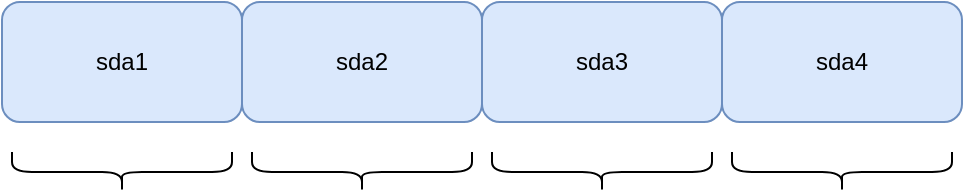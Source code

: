 <mxfile version="14.8.6" type="github">
  <diagram id="62QTM0GiP9KSBx2sYb9c" name="Page-1">
    <mxGraphModel dx="965" dy="517" grid="1" gridSize="10" guides="1" tooltips="1" connect="1" arrows="1" fold="1" page="1" pageScale="1" pageWidth="827" pageHeight="1169" math="0" shadow="0">
      <root>
        <mxCell id="0" />
        <mxCell id="1" parent="0" />
        <mxCell id="HD1OaGNnLlVbSqFW7r2--1" value="sda1" style="rounded=1;whiteSpace=wrap;html=1;fillColor=#dae8fc;strokeColor=#6c8ebf;" vertex="1" parent="1">
          <mxGeometry x="140" y="270" width="120" height="60" as="geometry" />
        </mxCell>
        <mxCell id="HD1OaGNnLlVbSqFW7r2--2" value="sda2" style="rounded=1;whiteSpace=wrap;html=1;fillColor=#dae8fc;strokeColor=#6c8ebf;" vertex="1" parent="1">
          <mxGeometry x="260" y="270" width="120" height="60" as="geometry" />
        </mxCell>
        <mxCell id="HD1OaGNnLlVbSqFW7r2--3" value="sda4" style="rounded=1;whiteSpace=wrap;html=1;fillColor=#dae8fc;strokeColor=#6c8ebf;" vertex="1" parent="1">
          <mxGeometry x="500" y="270" width="120" height="60" as="geometry" />
        </mxCell>
        <mxCell id="HD1OaGNnLlVbSqFW7r2--4" value="sda3" style="rounded=1;whiteSpace=wrap;html=1;fillColor=#dae8fc;strokeColor=#6c8ebf;" vertex="1" parent="1">
          <mxGeometry x="380" y="270" width="120" height="60" as="geometry" />
        </mxCell>
        <mxCell id="HD1OaGNnLlVbSqFW7r2--5" value="" style="shape=curlyBracket;whiteSpace=wrap;html=1;rounded=1;rotation=-90;" vertex="1" parent="1">
          <mxGeometry x="190" y="300" width="20" height="110" as="geometry" />
        </mxCell>
        <mxCell id="HD1OaGNnLlVbSqFW7r2--6" value="" style="shape=curlyBracket;whiteSpace=wrap;html=1;rounded=1;rotation=-90;" vertex="1" parent="1">
          <mxGeometry x="310" y="300" width="20" height="110" as="geometry" />
        </mxCell>
        <mxCell id="HD1OaGNnLlVbSqFW7r2--7" value="" style="shape=curlyBracket;whiteSpace=wrap;html=1;rounded=1;rotation=-90;" vertex="1" parent="1">
          <mxGeometry x="430" y="300" width="20" height="110" as="geometry" />
        </mxCell>
        <mxCell id="HD1OaGNnLlVbSqFW7r2--8" value="" style="shape=curlyBracket;whiteSpace=wrap;html=1;rounded=1;rotation=-90;" vertex="1" parent="1">
          <mxGeometry x="550" y="300" width="20" height="110" as="geometry" />
        </mxCell>
      </root>
    </mxGraphModel>
  </diagram>
</mxfile>
